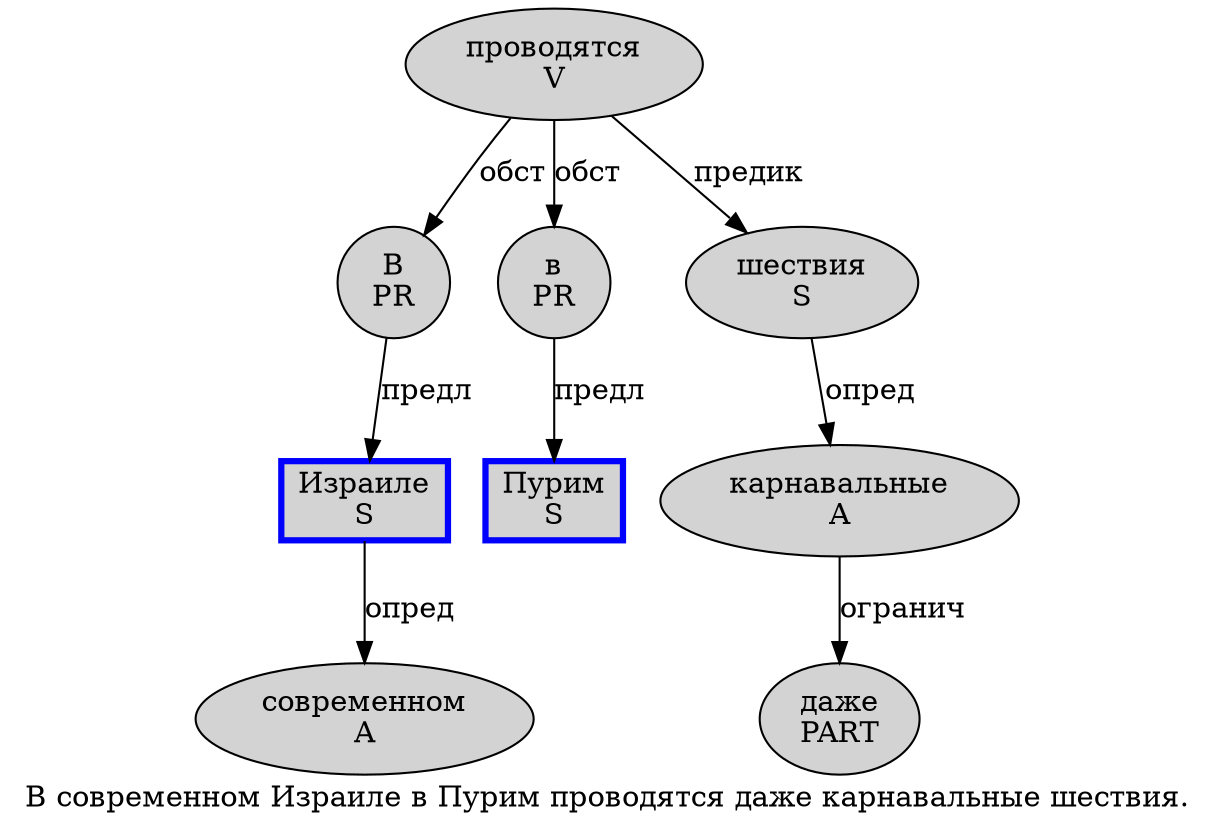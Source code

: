 digraph SENTENCE_425 {
	graph [label="В современном Израиле в Пурим проводятся даже карнавальные шествия."]
	node [style=filled]
		0 [label="В
PR" color="" fillcolor=lightgray penwidth=1 shape=ellipse]
		1 [label="современном
A" color="" fillcolor=lightgray penwidth=1 shape=ellipse]
		2 [label="Израиле
S" color=blue fillcolor=lightgray penwidth=3 shape=box]
		3 [label="в
PR" color="" fillcolor=lightgray penwidth=1 shape=ellipse]
		4 [label="Пурим
S" color=blue fillcolor=lightgray penwidth=3 shape=box]
		5 [label="проводятся
V" color="" fillcolor=lightgray penwidth=1 shape=ellipse]
		6 [label="даже
PART" color="" fillcolor=lightgray penwidth=1 shape=ellipse]
		7 [label="карнавальные
A" color="" fillcolor=lightgray penwidth=1 shape=ellipse]
		8 [label="шествия
S" color="" fillcolor=lightgray penwidth=1 shape=ellipse]
			0 -> 2 [label="предл"]
			2 -> 1 [label="опред"]
			7 -> 6 [label="огранич"]
			3 -> 4 [label="предл"]
			8 -> 7 [label="опред"]
			5 -> 0 [label="обст"]
			5 -> 3 [label="обст"]
			5 -> 8 [label="предик"]
}